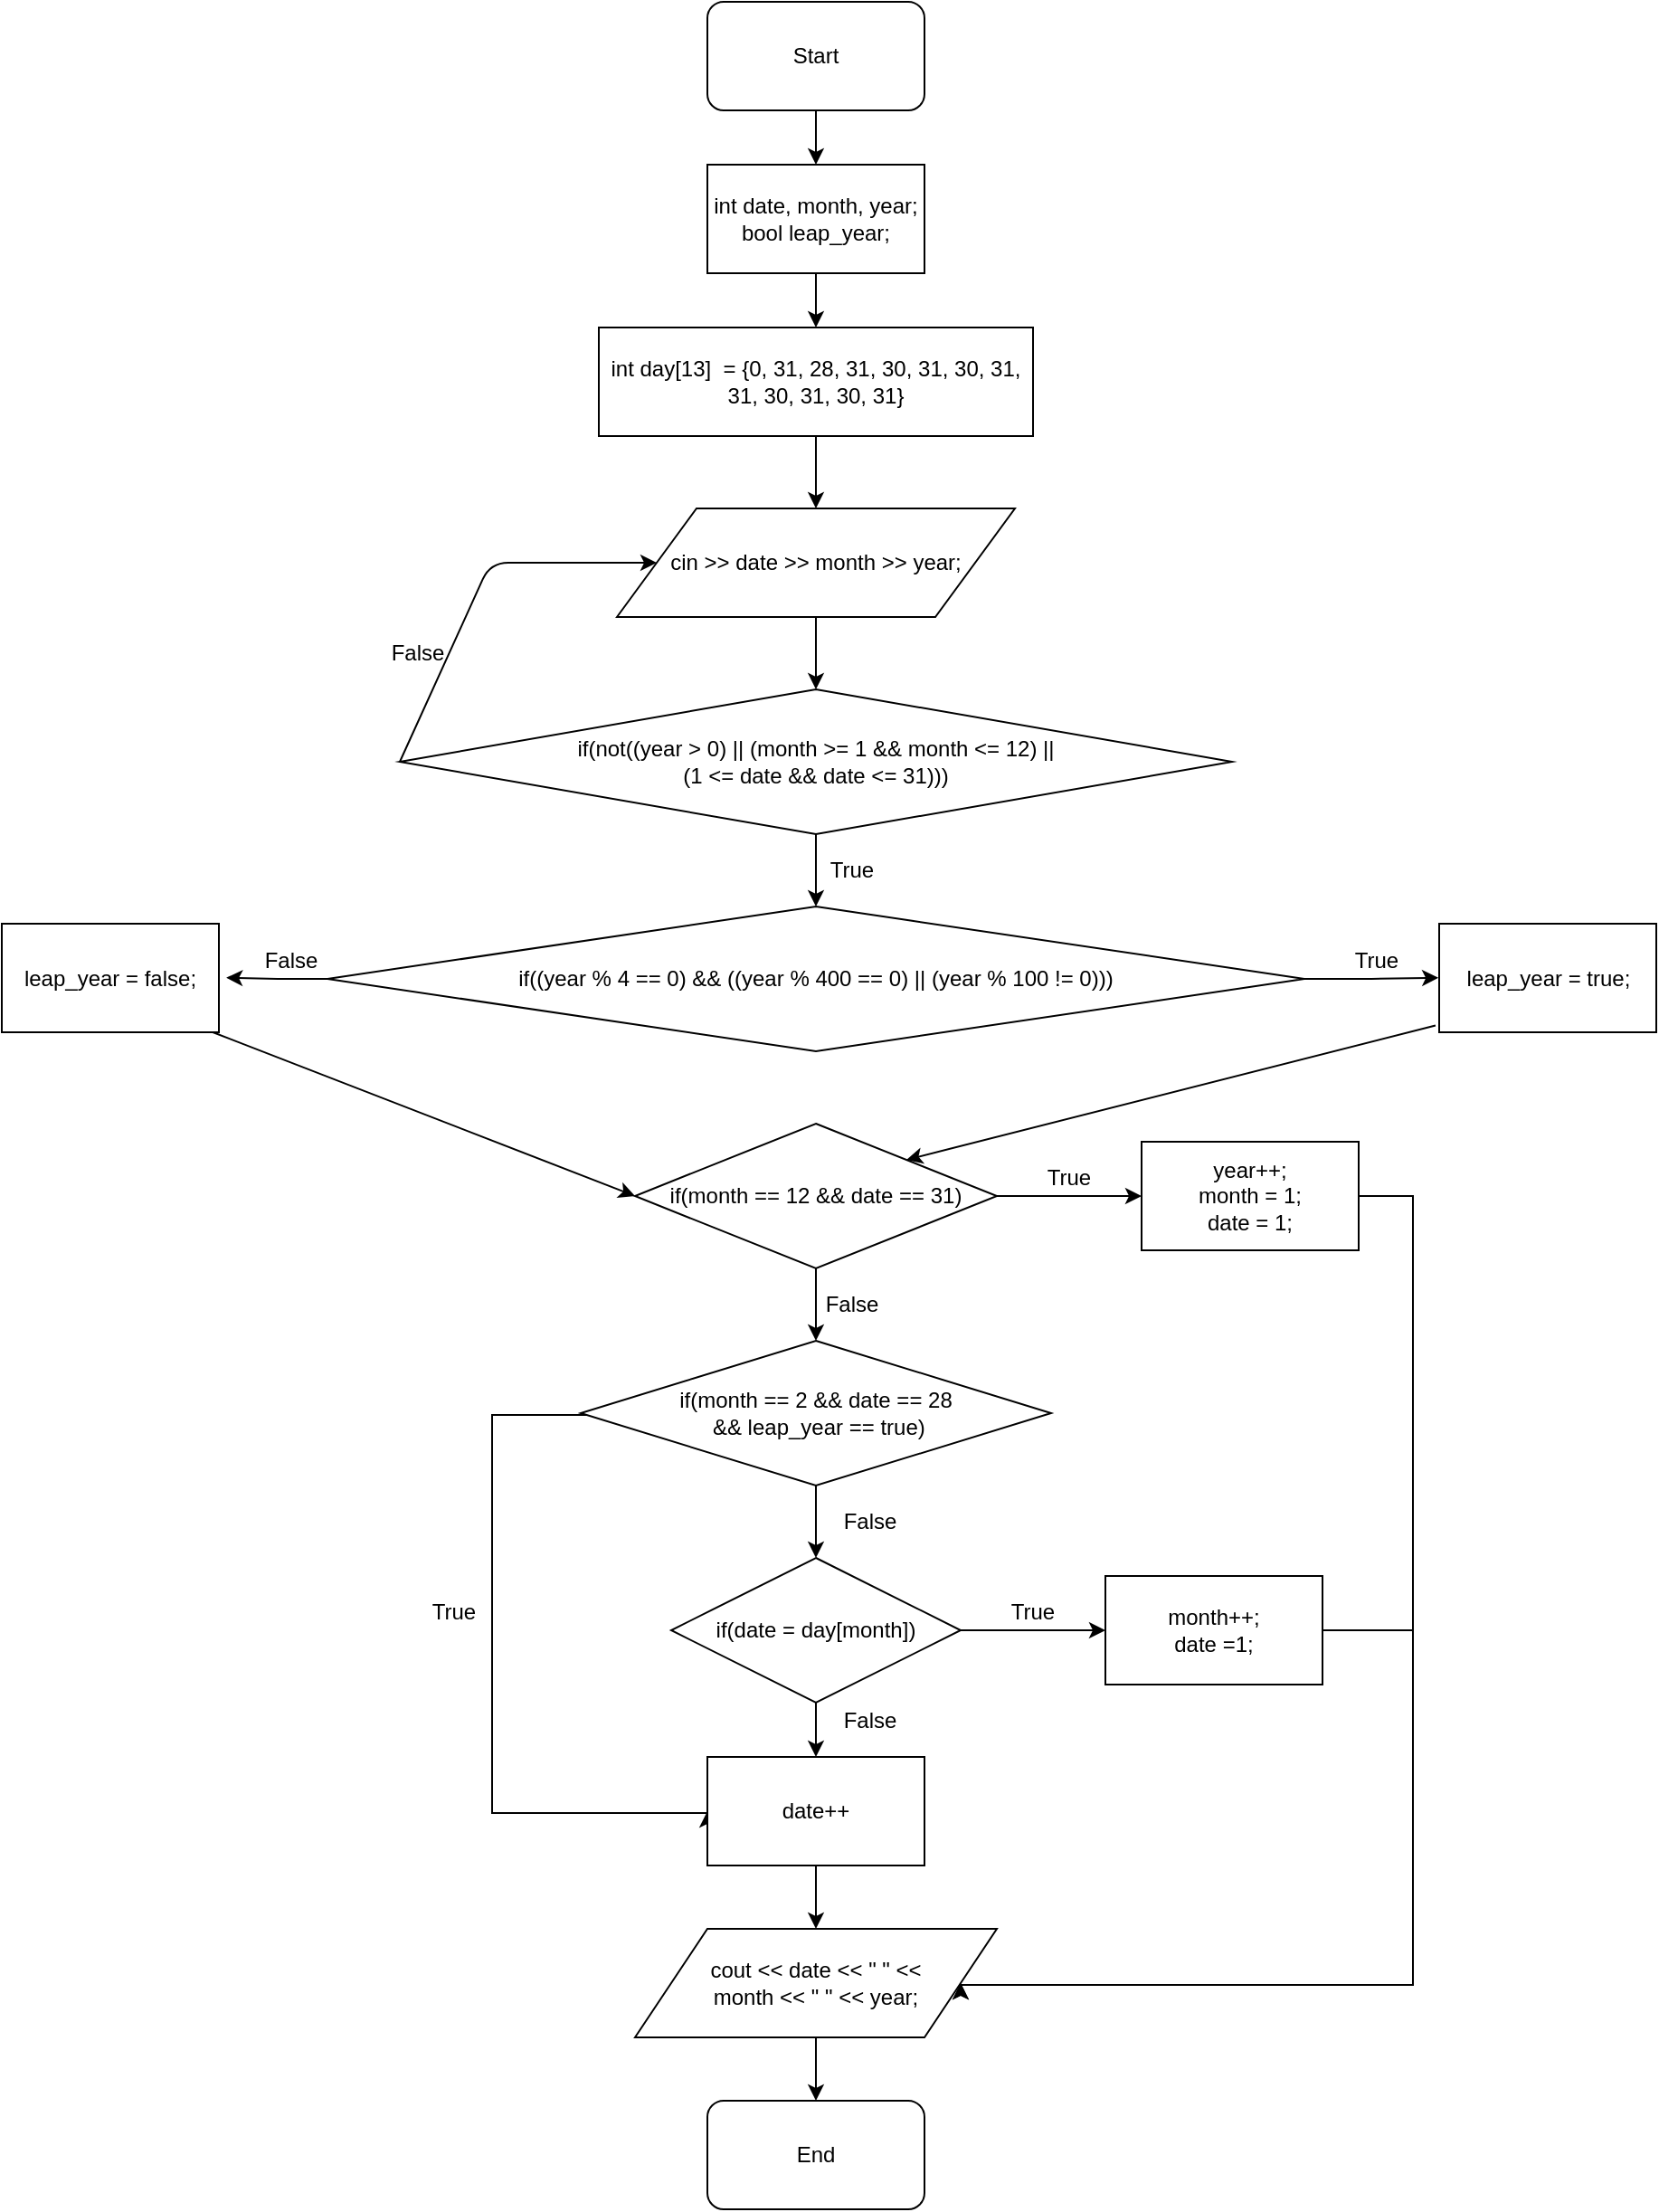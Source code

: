 <mxfile version="12.1.9" type="device" pages="1"><diagram id="RF7qimXY1I0VpQaJE-MK" name="Page-1"><mxGraphModel dx="2388" dy="605" grid="1" gridSize="10" guides="1" tooltips="1" connect="1" arrows="1" fold="1" page="1" pageScale="1" pageWidth="850" pageHeight="1100" math="0" shadow="0"><root><mxCell id="0"/><mxCell id="1" parent="0"/><mxCell id="6bFr9aVRN9Kf6gum_F-f-94" value="" style="edgeStyle=orthogonalEdgeStyle;rounded=0;orthogonalLoop=1;jettySize=auto;html=1;" edge="1" parent="1" source="6bFr9aVRN9Kf6gum_F-f-87" target="6bFr9aVRN9Kf6gum_F-f-88"><mxGeometry relative="1" as="geometry"/></mxCell><mxCell id="6bFr9aVRN9Kf6gum_F-f-87" value="Start" style="rounded=1;whiteSpace=wrap;html=1;" vertex="1" parent="1"><mxGeometry x="20" y="10" width="120" height="60" as="geometry"/></mxCell><mxCell id="6bFr9aVRN9Kf6gum_F-f-95" value="" style="edgeStyle=orthogonalEdgeStyle;rounded=0;orthogonalLoop=1;jettySize=auto;html=1;" edge="1" parent="1" source="6bFr9aVRN9Kf6gum_F-f-88" target="6bFr9aVRN9Kf6gum_F-f-90"><mxGeometry relative="1" as="geometry"/></mxCell><mxCell id="6bFr9aVRN9Kf6gum_F-f-88" value="int date, month, year;&lt;br&gt;bool leap_year;" style="rounded=0;whiteSpace=wrap;html=1;" vertex="1" parent="1"><mxGeometry x="20" y="100" width="120" height="60" as="geometry"/></mxCell><mxCell id="6bFr9aVRN9Kf6gum_F-f-97" value="" style="edgeStyle=orthogonalEdgeStyle;rounded=0;orthogonalLoop=1;jettySize=auto;html=1;" edge="1" parent="1" source="6bFr9aVRN9Kf6gum_F-f-89" target="6bFr9aVRN9Kf6gum_F-f-91"><mxGeometry relative="1" as="geometry"/></mxCell><mxCell id="6bFr9aVRN9Kf6gum_F-f-89" value="cin &amp;gt;&amp;gt; date &amp;gt;&amp;gt; month &amp;gt;&amp;gt; year;" style="shape=parallelogram;perimeter=parallelogramPerimeter;whiteSpace=wrap;html=1;" vertex="1" parent="1"><mxGeometry x="-30" y="290" width="220" height="60" as="geometry"/></mxCell><mxCell id="6bFr9aVRN9Kf6gum_F-f-96" value="" style="edgeStyle=orthogonalEdgeStyle;rounded=0;orthogonalLoop=1;jettySize=auto;html=1;" edge="1" parent="1" source="6bFr9aVRN9Kf6gum_F-f-90" target="6bFr9aVRN9Kf6gum_F-f-89"><mxGeometry relative="1" as="geometry"/></mxCell><mxCell id="6bFr9aVRN9Kf6gum_F-f-90" value="int day[13]&amp;nbsp; = {0, 31, 28, 31, 30, 31, 30, 31, 31, 30, 31, 30, 31}" style="rounded=0;whiteSpace=wrap;html=1;" vertex="1" parent="1"><mxGeometry x="-40" y="190" width="240" height="60" as="geometry"/></mxCell><mxCell id="6bFr9aVRN9Kf6gum_F-f-98" value="" style="edgeStyle=orthogonalEdgeStyle;rounded=0;orthogonalLoop=1;jettySize=auto;html=1;" edge="1" parent="1" source="6bFr9aVRN9Kf6gum_F-f-91" target="6bFr9aVRN9Kf6gum_F-f-93"><mxGeometry relative="1" as="geometry"/></mxCell><mxCell id="6bFr9aVRN9Kf6gum_F-f-91" value="if(not((year &amp;gt; 0) || (month &amp;gt;= 1 &amp;amp;&amp;amp; month &amp;lt;= 12)&amp;nbsp;|| &lt;br&gt;(1 &amp;lt;= date &amp;amp;&amp;amp; date &amp;lt;= 31)))" style="rhombus;whiteSpace=wrap;html=1;" vertex="1" parent="1"><mxGeometry x="-150" y="390" width="460" height="80" as="geometry"/></mxCell><mxCell id="6bFr9aVRN9Kf6gum_F-f-101" value="" style="edgeStyle=orthogonalEdgeStyle;rounded=0;orthogonalLoop=1;jettySize=auto;html=1;" edge="1" parent="1" source="6bFr9aVRN9Kf6gum_F-f-93"><mxGeometry relative="1" as="geometry"><mxPoint x="-245.922" y="549.353" as="targetPoint"/></mxGeometry></mxCell><mxCell id="6bFr9aVRN9Kf6gum_F-f-102" value="" style="edgeStyle=orthogonalEdgeStyle;rounded=0;orthogonalLoop=1;jettySize=auto;html=1;" edge="1" parent="1" source="6bFr9aVRN9Kf6gum_F-f-93"><mxGeometry relative="1" as="geometry"><mxPoint x="424.069" y="549.353" as="targetPoint"/></mxGeometry></mxCell><mxCell id="6bFr9aVRN9Kf6gum_F-f-93" value="if((year % 4 == 0) &amp;amp;&amp;amp; ((year % 400 == 0) || (year % 100 != 0)))" style="rhombus;whiteSpace=wrap;html=1;" vertex="1" parent="1"><mxGeometry x="-190" y="510" width="540" height="80" as="geometry"/></mxCell><mxCell id="6bFr9aVRN9Kf6gum_F-f-103" value="True" style="text;html=1;strokeColor=none;fillColor=none;align=center;verticalAlign=middle;whiteSpace=wrap;rounded=0;" vertex="1" parent="1"><mxGeometry x="370" y="529.5" width="40" height="20" as="geometry"/></mxCell><mxCell id="6bFr9aVRN9Kf6gum_F-f-104" value="False" style="text;html=1;strokeColor=none;fillColor=none;align=center;verticalAlign=middle;whiteSpace=wrap;rounded=0;" vertex="1" parent="1"><mxGeometry x="-160" y="360" width="40" height="20" as="geometry"/></mxCell><mxCell id="6bFr9aVRN9Kf6gum_F-f-109" value="" style="endArrow=classic;html=1;exitX=0;exitY=0.5;exitDx=0;exitDy=0;entryX=0;entryY=0.5;entryDx=0;entryDy=0;" edge="1" parent="1" source="6bFr9aVRN9Kf6gum_F-f-91" target="6bFr9aVRN9Kf6gum_F-f-89"><mxGeometry width="50" height="50" relative="1" as="geometry"><mxPoint x="-390" y="660" as="sourcePoint"/><mxPoint x="-20" y="320" as="targetPoint"/><Array as="points"><mxPoint x="-100" y="320"/></Array></mxGeometry></mxCell><mxCell id="6bFr9aVRN9Kf6gum_F-f-110" value="False" style="text;html=1;strokeColor=none;fillColor=none;align=center;verticalAlign=middle;whiteSpace=wrap;rounded=0;" vertex="1" parent="1"><mxGeometry x="-230" y="529.5" width="40" height="20" as="geometry"/></mxCell><mxCell id="6bFr9aVRN9Kf6gum_F-f-111" value="True" style="text;html=1;strokeColor=none;fillColor=none;align=center;verticalAlign=middle;whiteSpace=wrap;rounded=0;" vertex="1" parent="1"><mxGeometry x="80" y="480" width="40" height="20" as="geometry"/></mxCell><mxCell id="6bFr9aVRN9Kf6gum_F-f-121" value="leap_year = false;" style="rounded=0;whiteSpace=wrap;html=1;" vertex="1" parent="1"><mxGeometry x="-370" y="519.5" width="120" height="60" as="geometry"/></mxCell><mxCell id="6bFr9aVRN9Kf6gum_F-f-122" value="leap_year = true;" style="rounded=0;whiteSpace=wrap;html=1;" vertex="1" parent="1"><mxGeometry x="424.5" y="519.5" width="120" height="60" as="geometry"/></mxCell><mxCell id="6bFr9aVRN9Kf6gum_F-f-133" value="" style="edgeStyle=orthogonalEdgeStyle;rounded=0;orthogonalLoop=1;jettySize=auto;html=1;" edge="1" parent="1" source="6bFr9aVRN9Kf6gum_F-f-123" target="6bFr9aVRN9Kf6gum_F-f-125"><mxGeometry relative="1" as="geometry"/></mxCell><mxCell id="6bFr9aVRN9Kf6gum_F-f-155" value="" style="edgeStyle=orthogonalEdgeStyle;rounded=0;orthogonalLoop=1;jettySize=auto;html=1;" edge="1" parent="1" source="6bFr9aVRN9Kf6gum_F-f-123" target="6bFr9aVRN9Kf6gum_F-f-128"><mxGeometry relative="1" as="geometry"/></mxCell><mxCell id="6bFr9aVRN9Kf6gum_F-f-123" value="if(month == 12 &amp;amp;&amp;amp; date == 31)" style="rhombus;whiteSpace=wrap;html=1;" vertex="1" parent="1"><mxGeometry x="-20" y="630" width="200" height="80" as="geometry"/></mxCell><mxCell id="6bFr9aVRN9Kf6gum_F-f-134" value="" style="edgeStyle=orthogonalEdgeStyle;rounded=0;orthogonalLoop=1;jettySize=auto;html=1;" edge="1" parent="1" source="6bFr9aVRN9Kf6gum_F-f-125" target="6bFr9aVRN9Kf6gum_F-f-126"><mxGeometry relative="1" as="geometry"/></mxCell><mxCell id="6bFr9aVRN9Kf6gum_F-f-166" value="" style="edgeStyle=orthogonalEdgeStyle;rounded=0;orthogonalLoop=1;jettySize=auto;html=1;entryX=0;entryY=0.5;entryDx=0;entryDy=0;" edge="1" parent="1" source="6bFr9aVRN9Kf6gum_F-f-125" target="6bFr9aVRN9Kf6gum_F-f-127"><mxGeometry relative="1" as="geometry"><mxPoint x="-130" y="790" as="targetPoint"/><Array as="points"><mxPoint x="-99" y="791"/><mxPoint x="-99" y="1011"/></Array></mxGeometry></mxCell><mxCell id="6bFr9aVRN9Kf6gum_F-f-125" value="if(month == 2 &amp;amp;&amp;amp; date == 28&lt;br&gt;&amp;nbsp;&amp;amp;&amp;amp; leap_year == true)" style="rhombus;whiteSpace=wrap;html=1;" vertex="1" parent="1"><mxGeometry x="-50" y="750" width="260" height="80" as="geometry"/></mxCell><mxCell id="6bFr9aVRN9Kf6gum_F-f-159" value="" style="edgeStyle=orthogonalEdgeStyle;rounded=0;orthogonalLoop=1;jettySize=auto;html=1;" edge="1" parent="1" source="6bFr9aVRN9Kf6gum_F-f-126"><mxGeometry relative="1" as="geometry"><mxPoint x="240" y="910" as="targetPoint"/></mxGeometry></mxCell><mxCell id="6bFr9aVRN9Kf6gum_F-f-163" value="" style="edgeStyle=orthogonalEdgeStyle;rounded=0;orthogonalLoop=1;jettySize=auto;html=1;" edge="1" parent="1" source="6bFr9aVRN9Kf6gum_F-f-126" target="6bFr9aVRN9Kf6gum_F-f-127"><mxGeometry relative="1" as="geometry"/></mxCell><mxCell id="6bFr9aVRN9Kf6gum_F-f-126" value="if(date = day[month])" style="rhombus;whiteSpace=wrap;html=1;" vertex="1" parent="1"><mxGeometry y="870" width="160" height="80" as="geometry"/></mxCell><mxCell id="6bFr9aVRN9Kf6gum_F-f-171" value="" style="edgeStyle=orthogonalEdgeStyle;rounded=0;orthogonalLoop=1;jettySize=auto;html=1;" edge="1" parent="1" source="6bFr9aVRN9Kf6gum_F-f-127" target="6bFr9aVRN9Kf6gum_F-f-131"><mxGeometry relative="1" as="geometry"/></mxCell><mxCell id="6bFr9aVRN9Kf6gum_F-f-127" value="date++" style="rounded=0;whiteSpace=wrap;html=1;" vertex="1" parent="1"><mxGeometry x="20" y="980" width="120" height="60" as="geometry"/></mxCell><mxCell id="6bFr9aVRN9Kf6gum_F-f-174" value="" style="edgeStyle=orthogonalEdgeStyle;rounded=0;orthogonalLoop=1;jettySize=auto;html=1;entryX=1;entryY=0.5;entryDx=0;entryDy=0;" edge="1" parent="1" source="6bFr9aVRN9Kf6gum_F-f-128" target="6bFr9aVRN9Kf6gum_F-f-131"><mxGeometry relative="1" as="geometry"><mxPoint x="460.0" y="670" as="targetPoint"/><Array as="points"><mxPoint x="410" y="670"/><mxPoint x="410" y="1106"/></Array></mxGeometry></mxCell><mxCell id="6bFr9aVRN9Kf6gum_F-f-128" value="year++;&lt;br&gt;month = 1;&lt;br&gt;date = 1;" style="rounded=0;whiteSpace=wrap;html=1;" vertex="1" parent="1"><mxGeometry x="260" y="640" width="120" height="60" as="geometry"/></mxCell><mxCell id="6bFr9aVRN9Kf6gum_F-f-172" value="" style="edgeStyle=orthogonalEdgeStyle;rounded=0;orthogonalLoop=1;jettySize=auto;html=1;" edge="1" parent="1" source="6bFr9aVRN9Kf6gum_F-f-131" target="6bFr9aVRN9Kf6gum_F-f-170"><mxGeometry relative="1" as="geometry"/></mxCell><mxCell id="6bFr9aVRN9Kf6gum_F-f-131" value="cout &amp;lt;&amp;lt; date &amp;lt;&amp;lt; &quot; &quot; &amp;lt;&amp;lt;&lt;br&gt;month &amp;lt;&amp;lt; &quot; &quot; &amp;lt;&amp;lt; year;" style="shape=parallelogram;perimeter=parallelogramPerimeter;whiteSpace=wrap;html=1;" vertex="1" parent="1"><mxGeometry x="-20" y="1075" width="200" height="60" as="geometry"/></mxCell><mxCell id="6bFr9aVRN9Kf6gum_F-f-176" value="" style="edgeStyle=orthogonalEdgeStyle;rounded=0;orthogonalLoop=1;jettySize=auto;html=1;entryX=1;entryY=0.5;entryDx=0;entryDy=0;" edge="1" parent="1" source="6bFr9aVRN9Kf6gum_F-f-147" target="6bFr9aVRN9Kf6gum_F-f-131"><mxGeometry relative="1" as="geometry"><mxPoint x="440.0" y="910" as="targetPoint"/><Array as="points"><mxPoint x="410" y="910"/><mxPoint x="410" y="1106"/></Array></mxGeometry></mxCell><mxCell id="6bFr9aVRN9Kf6gum_F-f-147" value="month++;&lt;br&gt;date =1;" style="rounded=0;whiteSpace=wrap;html=1;" vertex="1" parent="1"><mxGeometry x="240" y="880" width="120" height="60" as="geometry"/></mxCell><mxCell id="6bFr9aVRN9Kf6gum_F-f-148" value="True" style="text;html=1;strokeColor=none;fillColor=none;align=center;verticalAlign=middle;whiteSpace=wrap;rounded=0;" vertex="1" parent="1"><mxGeometry x="200" y="650" width="40" height="20" as="geometry"/></mxCell><mxCell id="6bFr9aVRN9Kf6gum_F-f-160" value="True" style="text;html=1;strokeColor=none;fillColor=none;align=center;verticalAlign=middle;whiteSpace=wrap;rounded=0;" vertex="1" parent="1"><mxGeometry x="180" y="890" width="40" height="20" as="geometry"/></mxCell><mxCell id="6bFr9aVRN9Kf6gum_F-f-161" value="False" style="text;html=1;strokeColor=none;fillColor=none;align=center;verticalAlign=middle;whiteSpace=wrap;rounded=0;" vertex="1" parent="1"><mxGeometry x="80" y="720" width="40" height="20" as="geometry"/></mxCell><mxCell id="6bFr9aVRN9Kf6gum_F-f-162" value="False" style="text;html=1;strokeColor=none;fillColor=none;align=center;verticalAlign=middle;whiteSpace=wrap;rounded=0;" vertex="1" parent="1"><mxGeometry x="90" y="840" width="40" height="20" as="geometry"/></mxCell><mxCell id="6bFr9aVRN9Kf6gum_F-f-164" value="False" style="text;html=1;strokeColor=none;fillColor=none;align=center;verticalAlign=middle;whiteSpace=wrap;rounded=0;" vertex="1" parent="1"><mxGeometry x="90" y="950" width="40" height="20" as="geometry"/></mxCell><mxCell id="6bFr9aVRN9Kf6gum_F-f-167" value="True" style="text;html=1;strokeColor=none;fillColor=none;align=center;verticalAlign=middle;whiteSpace=wrap;rounded=0;" vertex="1" parent="1"><mxGeometry x="-140" y="890" width="40" height="20" as="geometry"/></mxCell><mxCell id="6bFr9aVRN9Kf6gum_F-f-168" value="" style="endArrow=classic;html=1;exitX=0.972;exitY=1;exitDx=0;exitDy=0;exitPerimeter=0;entryX=0;entryY=0.5;entryDx=0;entryDy=0;" edge="1" parent="1" source="6bFr9aVRN9Kf6gum_F-f-121" target="6bFr9aVRN9Kf6gum_F-f-123"><mxGeometry width="50" height="50" relative="1" as="geometry"><mxPoint x="-370" y="1110" as="sourcePoint"/><mxPoint x="-320" y="1060" as="targetPoint"/></mxGeometry></mxCell><mxCell id="6bFr9aVRN9Kf6gum_F-f-169" value="" style="endArrow=classic;html=1;entryX=1;entryY=0;entryDx=0;entryDy=0;exitX=-0.017;exitY=0.937;exitDx=0;exitDy=0;exitPerimeter=0;" edge="1" parent="1" source="6bFr9aVRN9Kf6gum_F-f-122" target="6bFr9aVRN9Kf6gum_F-f-123"><mxGeometry width="50" height="50" relative="1" as="geometry"><mxPoint x="280" y="1110" as="sourcePoint"/><mxPoint x="330" y="1060" as="targetPoint"/></mxGeometry></mxCell><mxCell id="6bFr9aVRN9Kf6gum_F-f-170" value="End" style="rounded=1;whiteSpace=wrap;html=1;" vertex="1" parent="1"><mxGeometry x="20" y="1170" width="120" height="60" as="geometry"/></mxCell></root></mxGraphModel></diagram></mxfile>